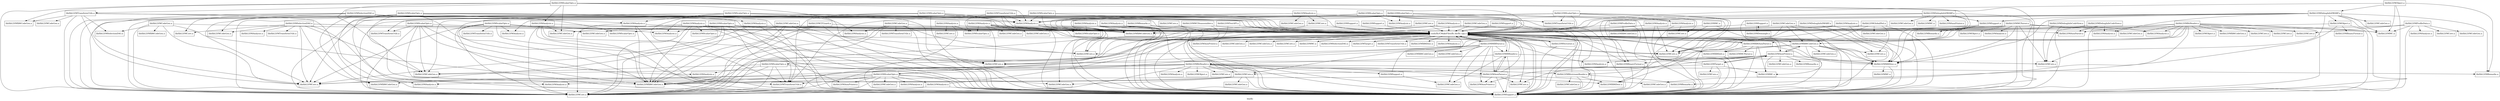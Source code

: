 digraph "bin/llc" {
	label="bin/llc";

	Node0x55c2d0c65000 [shape=record,shape=record,label="{tools/llc/CMakeFiles/llc.dir/llc.cpp.o}"];
	Node0x55c2d0c65000 -> Node0x55c2d0c63668;
	Node0x55c2d0c65000 -> Node0x55c2d0c611d8;
	Node0x55c2d0c65000 -> Node0x55c2d0c4fbf8;
	Node0x55c2d0c65000 -> Node0x55c2d0c62148;
	Node0x55c2d0c65000 -> Node0x55c2d0c585b0;
	Node0x55c2d0c65000 -> Node0x55c2d0c75dc0;
	Node0x55c2d0c65000 -> Node0x55c2d0c6a0d8;
	Node0x55c2d0c65000 -> Node0x55c2d0c57918;
	Node0x55c2d0c65000 -> Node0x55c2d0c6e6b8;
	Node0x55c2d0c65000 -> Node0x55c2d0c627c8;
	Node0x55c2d0c65000 -> Node0x55c2d0c46130;
	Node0x55c2d0c65000 -> Node0x55c2d0c72af8;
	Node0x55c2d0c65000 -> Node0x55c2d0c4c6c0;
	Node0x55c2d0c65000 -> Node0x55c2d0c4e2c8;
	Node0x55c2d0c65000 -> Node0x55c2d0c50bd0;
	Node0x55c2d0c65000 -> Node0x55c2d0c52500;
	Node0x55c2d0c65000 -> Node0x55c2d0c4fa58;
	Node0x55c2d0c65000 -> Node0x55c2d0c489d0;
	Node0x55c2d0c65000 -> Node0x55c2d0c650d0;
	Node0x55c2d0c63668 [shape=record,shape=record,label="{lib/libLLVMX86AsmParser.a}"];
	Node0x55c2d0c63668 -> Node0x55c2d0c65000;
	Node0x55c2d0c63668 -> Node0x55c2d0c78ee8;
	Node0x55c2d0c63668 -> Node0x55c2d0c62148;
	Node0x55c2d0c63668 -> Node0x55c2d0c61720;
	Node0x55c2d0c63668 -> Node0x55c2d0c52500;
	Node0x55c2d0c63668 -> Node0x55c2d0c49c18;
	Node0x55c2d0c611d8 [shape=record,shape=record,label="{lib/libLLVMX86CodeGen.a}"];
	Node0x55c2d0c611d8 -> Node0x55c2d0c65000;
	Node0x55c2d0c611d8 -> Node0x55c2d0c78ee8;
	Node0x55c2d0c611d8 -> Node0x55c2d0c62148;
	Node0x55c2d0c611d8 -> Node0x55c2d0c49c80;
	Node0x55c2d0c611d8 -> Node0x55c2d0c4bd00;
	Node0x55c2d0c611d8 -> Node0x55c2d0c6d5a8;
	Node0x55c2d0c611d8 -> Node0x55c2d0c45b80;
	Node0x55c2d0c611d8 -> Node0x55c2d0c61720;
	Node0x55c2d0c611d8 -> Node0x55c2d0c52500;
	Node0x55c2d0c4fbf8 [shape=record,shape=record,label="{lib/libLLVMX86Desc.a}"];
	Node0x55c2d0c62148 [shape=record,shape=record,label="{lib/libLLVMX86Info.a}"];
	Node0x55c2d0c62148 -> Node0x55c2d0c65000;
	Node0x55c2d0c62148 -> Node0x55c2d0c52500;
	Node0x55c2d0c585b0 [shape=record,shape=record,label="{lib/libLLVMAnalysis.a}"];
	Node0x55c2d0c75dc0 [shape=record,shape=record,label="{lib/libLLVMAsmPrinter.a}"];
	Node0x55c2d0c6a0d8 [shape=record,shape=record,label="{lib/libLLVMCodeGen.a}"];
	Node0x55c2d0c57918 [shape=record,shape=record,label="{lib/libLLVMCore.a}"];
	Node0x55c2d0c6e6b8 [shape=record,shape=record,label="{lib/libLLVMCodeGen.a}"];
	Node0x55c2d0c627c8 [shape=record,shape=record,label="{lib/libLLVMCore.a}"];
	Node0x55c2d0c46130 [shape=record,shape=record,label="{lib/libLLVMIRReader.a}"];
	Node0x55c2d0c46130 -> Node0x55c2d0c65000;
	Node0x55c2d0c46130 -> Node0x55c2d0c5a630;
	Node0x55c2d0c46130 -> Node0x55c2d0c4bfd8;
	Node0x55c2d0c46130 -> Node0x55c2d0c469b8;
	Node0x55c2d0c46130 -> Node0x55c2d0c52500;
	Node0x55c2d0c46130 -> Node0x55c2d0c4e5a0;
	Node0x55c2d0c72af8 [shape=record,shape=record,label="{lib/libLLVMMC.a}"];
	Node0x55c2d0c4c6c0 [shape=record,shape=record,label="{lib/libLLVMMIRParser.a}"];
	Node0x55c2d0c4c6c0 -> Node0x55c2d0c65000;
	Node0x55c2d0c4c6c0 -> Node0x55c2d0c617f0;
	Node0x55c2d0c4c6c0 -> Node0x55c2d0c54990;
	Node0x55c2d0c4c6c0 -> Node0x55c2d0c5a630;
	Node0x55c2d0c4c6c0 -> Node0x55c2d0c57f30;
	Node0x55c2d0c4c6c0 -> Node0x55c2d0c53678;
	Node0x55c2d0c4c6c0 -> Node0x55c2d0c60748;
	Node0x55c2d0c4c6c0 -> Node0x55c2d0c46130;
	Node0x55c2d0c4c6c0 -> Node0x55c2d0c469b8;
	Node0x55c2d0c4c6c0 -> Node0x55c2d0c52500;
	Node0x55c2d0c4e2c8 [shape=record,shape=record,label="{lib/libLLVMScalarOpts.a}"];
	Node0x55c2d0c4e2c8 -> Node0x55c2d0c65000;
	Node0x55c2d0c4e2c8 -> Node0x55c2d0c684d0;
	Node0x55c2d0c4e2c8 -> Node0x55c2d0c62c40;
	Node0x55c2d0c4e2c8 -> Node0x55c2d0c590a8;
	Node0x55c2d0c4e2c8 -> Node0x55c2d0c57f30;
	Node0x55c2d0c4e2c8 -> Node0x55c2d0c52500;
	Node0x55c2d0c4e2c8 -> Node0x55c2d0c503b0;
	Node0x55c2d0c50bd0 [shape=record,shape=record,label="{lib/libLLVMSelectionDAG.a}"];
	Node0x55c2d0c52500 [shape=record,shape=record,label="{lib/libLLVMSupport.a}"];
	Node0x55c2d0c52500 -> Node0x55c2d0c65000;
	Node0x55c2d0c4fa58 [shape=record,shape=record,label="{lib/libLLVMTarget.a}"];
	Node0x55c2d0c489d0 [shape=record,shape=record,label="{lib/libLLVMTransformUtils.a}"];
	Node0x55c2d0c650d0 [shape=record,shape=record,label="{lib/libLLVMVectorize.a}"];
	Node0x55c2d0c650d0 -> Node0x55c2d0c65000;
	Node0x55c2d0c650d0 -> Node0x55c2d0c52500;
	Node0x55c2d0c78ee8 [shape=record,shape=record,label="{lib/libLLVMX86Desc.a}"];
	Node0x55c2d0c78ee8 -> Node0x55c2d0c65000;
	Node0x55c2d0c78ee8 -> Node0x55c2d0c61788;
	Node0x55c2d0c78ee8 -> Node0x55c2d0c52500;
	Node0x55c2d0c61720 [shape=record,shape=record,label="{lib/libLLVMMC.a}"];
	Node0x55c2d0c49c18 [shape=record,shape=record,label="{lib/libLLVMMCParser.a}"];
	Node0x55c2d0c49c80 [shape=record,shape=record,label="{lib/libLLVMAsmPrinter.a}"];
	Node0x55c2d0c49c80 -> Node0x55c2d0c65000;
	Node0x55c2d0c49c80 -> Node0x55c2d0c611d8;
	Node0x55c2d0c49c80 -> Node0x55c2d0c78ee8;
	Node0x55c2d0c49c80 -> Node0x55c2d0c682c8;
	Node0x55c2d0c49c80 -> Node0x55c2d0c57918;
	Node0x55c2d0c49c80 -> Node0x55c2d0c77b68;
	Node0x55c2d0c49c80 -> Node0x55c2d0c75cf0;
	Node0x55c2d0c49c80 -> Node0x55c2d0c61720;
	Node0x55c2d0c49c80 -> Node0x55c2d0c505b8;
	Node0x55c2d0c49c80 -> Node0x55c2d0c52500;
	Node0x55c2d0c49c80 -> Node0x55c2d0c50758;
	Node0x55c2d0c49c80 -> Node0x55c2d0c6e310;
	Node0x55c2d0c4bd00 [shape=record,shape=record,label="{lib/libLLVMCore.a}"];
	Node0x55c2d0c6d5a8 [shape=record,shape=record,label="{lib/libLLVMCodeGen.a}"];
	Node0x55c2d0c45b80 [shape=record,shape=record,label="{lib/libLLVMCore.a}"];
	Node0x55c2d0c61788 [shape=record,shape=record,label="{lib/libLLVMMC.a}"];
	Node0x55c2d0c61240 [shape=record,shape=record,label="{lib/libLLVMAnalysis.a}"];
	Node0x55c2d0c61240 -> Node0x55c2d0c65000;
	Node0x55c2d0c61240 -> Node0x55c2d0c66fb0;
	Node0x55c2d0c61240 -> Node0x55c2d0c57f30;
	Node0x55c2d0c61240 -> Node0x55c2d0c52500;
	Node0x55c2d0c66fb0 [shape=record,shape=record,label="{lib/libLLVMX86CodeGen.a}"];
	Node0x55c2d0c57f30 [shape=record,shape=record,label="{lib/libLLVMCore.a}"];
	Node0x55c2d0c682c8 [shape=record,shape=record,label="{lib/libLLVMAnalysis.a}"];
	Node0x55c2d0c77b68 [shape=record,shape=record,label="{lib/libLLVMCodeGen.a}"];
	Node0x55c2d0c75cf0 [shape=record,shape=record,label="{lib/libLLVMCore.a}"];
	Node0x55c2d0c505b8 [shape=record,shape=record,label="{lib/libLLVMRemarks.a}"];
	Node0x55c2d0c50758 [shape=record,shape=record,label="{lib/libLLVMTarget.a}"];
	Node0x55c2d0c50758 -> Node0x55c2d0c65000;
	Node0x55c2d0c50758 -> Node0x55c2d0c684d0;
	Node0x55c2d0c50758 -> Node0x55c2d0c49c80;
	Node0x55c2d0c50758 -> Node0x55c2d0c4dd80;
	Node0x55c2d0c50758 -> Node0x55c2d0c61720;
	Node0x55c2d0c50758 -> Node0x55c2d0c52500;
	Node0x55c2d0c6e310 [shape=record,shape=record,label="{lib/libLLVMBinaryFormat.a}"];
	Node0x55c2d0c6e310 -> Node0x55c2d0c65000;
	Node0x55c2d0c6e310 -> Node0x55c2d0c480e0;
	Node0x55c2d0c6e310 -> Node0x55c2d0c52500;
	Node0x55c2d0c53200 [shape=record,shape=record,label="{lib/libLLVMCodeGen.a}"];
	Node0x55c2d0c53200 -> Node0x55c2d0c65000;
	Node0x55c2d0c53200 -> Node0x55c2d0c684d0;
	Node0x55c2d0c53200 -> Node0x55c2d0c682c8;
	Node0x55c2d0c53200 -> Node0x55c2d0c57f30;
	Node0x55c2d0c53200 -> Node0x55c2d0c76d30;
	Node0x55c2d0c53200 -> Node0x55c2d0c52500;
	Node0x55c2d0c684d0 [shape=record,shape=record,label="{lib/libLLVMX86CodeGen.a}"];
	Node0x55c2d0c76d30 [shape=record,shape=record,label="{lib/libLLVMCore.a}"];
	Node0x55c2d0c55420 [shape=record,shape=record,label="{lib/libLLVMAnalysis.a}"];
	Node0x55c2d0c55420 -> Node0x55c2d0c65000;
	Node0x55c2d0c55420 -> Node0x55c2d0c66fb0;
	Node0x55c2d0c55420 -> Node0x55c2d0c4bd00;
	Node0x55c2d0c55420 -> Node0x55c2d0c52500;
	Node0x55c2d0c51b40 [shape=record,shape=record,label="{lib/libLLVMCodeGen.a}"];
	Node0x55c2d0c51b40 -> Node0x55c2d0c65000;
	Node0x55c2d0c51b40 -> Node0x55c2d0c611d8;
	Node0x55c2d0c51b40 -> Node0x55c2d0c4bd00;
	Node0x55c2d0c51b40 -> Node0x55c2d0c45b80;
	Node0x55c2d0c51b40 -> Node0x55c2d0c52500;
	Node0x55c2d0c53060 [shape=record,shape=record,label="{lib/libLLVMAnalysis.a}"];
	Node0x55c2d0c53060 -> Node0x55c2d0c65000;
	Node0x55c2d0c53060 -> Node0x55c2d0c684d0;
	Node0x55c2d0c53060 -> Node0x55c2d0c57f30;
	Node0x55c2d0c53060 -> Node0x55c2d0c52088;
	Node0x55c2d0c53060 -> Node0x55c2d0c75cf0;
	Node0x55c2d0c53060 -> Node0x55c2d0c52500;
	Node0x55c2d0c52088 [shape=record,shape=record,label="{lib/libLLVMCodeGen.a}"];
	Node0x55c2d0c54378 [shape=record,shape=record,label="{lib/libLLVMCodeGen.a}"];
	Node0x55c2d0c54378 -> Node0x55c2d0c65000;
	Node0x55c2d0c54378 -> Node0x55c2d0c75cf0;
	Node0x55c2d0c54378 -> Node0x55c2d0c52500;
	Node0x55c2d0c630b8 [shape=record,shape=record,label="{lib/libLLVMAnalysis.a}"];
	Node0x55c2d0c630b8 -> Node0x55c2d0c65000;
	Node0x55c2d0c630b8 -> Node0x55c2d0c66fb0;
	Node0x55c2d0c630b8 -> Node0x55c2d0c57f30;
	Node0x55c2d0c630b8 -> Node0x55c2d0c710f8;
	Node0x55c2d0c630b8 -> Node0x55c2d0c76718;
	Node0x55c2d0c630b8 -> Node0x55c2d0c52500;
	Node0x55c2d0c710f8 [shape=record,shape=record,label="{lib/libLLVMCodeGen.a}"];
	Node0x55c2d0c76718 [shape=record,shape=record,label="{lib/libLLVMCore.a}"];
	Node0x55c2d0c76718 -> Node0x55c2d0c65000;
	Node0x55c2d0c76718 -> Node0x55c2d0c52500;
	Node0x55c2d0c68948 [shape=record,shape=record,label="{lib/libLLVMCodeGen.a}"];
	Node0x55c2d0c68948 -> Node0x55c2d0c65000;
	Node0x55c2d0c68948 -> Node0x55c2d0c684d0;
	Node0x55c2d0c68948 -> Node0x55c2d0c665f0;
	Node0x55c2d0c68948 -> Node0x55c2d0c57f30;
	Node0x55c2d0c68948 -> Node0x55c2d0c60748;
	Node0x55c2d0c68948 -> Node0x55c2d0c52500;
	Node0x55c2d0c68948 -> Node0x55c2d0c4bd68;
	Node0x55c2d0c665f0 [shape=record,shape=record,label="{lib/libLLVMAnalysis.a}"];
	Node0x55c2d0c60748 [shape=record,shape=record,label="{lib/libLLVMCore.a}"];
	Node0x55c2d0c4bd68 [shape=record,shape=record,label="{lib/libLLVMTransformUtils.a}"];
	Node0x55c2d0c5a630 [shape=record,shape=record,label="{lib/libLLVMCodeGen.a}"];
	Node0x55c2d0c4bfd8 [shape=record,shape=record,label="{lib/libLLVMCore.a}"];
	Node0x55c2d0c469b8 [shape=record,shape=record,label="{lib/libLLVMAsmParser.a}"];
	Node0x55c2d0c469b8 -> Node0x55c2d0c65000;
	Node0x55c2d0c469b8 -> Node0x55c2d0c621b0;
	Node0x55c2d0c469b8 -> Node0x55c2d0c54990;
	Node0x55c2d0c469b8 -> Node0x55c2d0c59b38;
	Node0x55c2d0c469b8 -> Node0x55c2d0c57918;
	Node0x55c2d0c469b8 -> Node0x55c2d0c46130;
	Node0x55c2d0c469b8 -> Node0x55c2d0c52500;
	Node0x55c2d0c4e5a0 [shape=record,shape=record,label="{lib/libLLVMBitReader.a}"];
	Node0x55c2d0c4e5a0 -> Node0x55c2d0c65000;
	Node0x55c2d0c4e5a0 -> Node0x55c2d0c621b0;
	Node0x55c2d0c4e5a0 -> Node0x55c2d0c50070;
	Node0x55c2d0c4e5a0 -> Node0x55c2d0c65958;
	Node0x55c2d0c4e5a0 -> Node0x55c2d0c590a8;
	Node0x55c2d0c4e5a0 -> Node0x55c2d0c57f30;
	Node0x55c2d0c4e5a0 -> Node0x55c2d0c469b8;
	Node0x55c2d0c4e5a0 -> Node0x55c2d0c480e0;
	Node0x55c2d0c4e5a0 -> Node0x55c2d0c4f308;
	Node0x55c2d0c4e5a0 -> Node0x55c2d0c55148;
	Node0x55c2d0c4e5a0 -> Node0x55c2d0c52500;
	Node0x55c2d0c4e5a0 -> Node0x55c2d0c73cd8;
	Node0x55c2d0c4e5a0 -> Node0x55c2d0c4ef60;
	Node0x55c2d0c4e5a0 -> Node0x55c2d0c4f8b8;
	Node0x55c2d0c4e5a0 -> Node0x55c2d0c53cf8;
	Node0x55c2d0c621b0 [shape=record,shape=record,label="{lib/libLLVMX86CodeGen.a}"];
	Node0x55c2d0c54990 [shape=record,shape=record,label="{lib/libLLVMAsmPrinter.a}"];
	Node0x55c2d0c59b38 [shape=record,shape=record,label="{lib/libLLVMCodeGen.a}"];
	Node0x55c2d0c480e0 [shape=record,shape=record,label="{lib/libLLVMCore.a}"];
	Node0x55c2d0c480e0 -> Node0x55c2d0c65000;
	Node0x55c2d0c480e0 -> Node0x55c2d0c684d0;
	Node0x55c2d0c480e0 -> Node0x55c2d0c62830;
	Node0x55c2d0c480e0 -> Node0x55c2d0c54240;
	Node0x55c2d0c480e0 -> Node0x55c2d0c546b8;
	Node0x55c2d0c480e0 -> Node0x55c2d0c52500;
	Node0x55c2d0c62830 [shape=record,shape=record,label="{lib/libLLVMAnalysis.a}"];
	Node0x55c2d0c54240 [shape=record,shape=record,label="{lib/libLLVMCodeGen.a}"];
	Node0x55c2d0c546b8 [shape=record,shape=record,label="{lib/libLLVMCodeGen.a}"];
	Node0x55c2d0c75468 [shape=record,shape=record,label="{lib/libLLVMMC.a}"];
	Node0x55c2d0c75468 -> Node0x55c2d0c65000;
	Node0x55c2d0c75468 -> Node0x55c2d0c50070;
	Node0x55c2d0c75468 -> Node0x55c2d0c52500;
	Node0x55c2d0c50070 [shape=record,shape=record,label="{lib/libLLVMX86Desc.a}"];
	Node0x55c2d0c617f0 [shape=record,shape=record,label="{lib/libLLVMX86CodeGen.a}"];
	Node0x55c2d0c53678 [shape=record,shape=record,label="{lib/libLLVMCodeGen.a}"];
	Node0x55c2d0c51ce0 [shape=record,shape=record,label="{lib/libLLVMRemarks.a}"];
	Node0x55c2d0c51ce0 -> Node0x55c2d0c65000;
	Node0x55c2d0c51ce0 -> Node0x55c2d0c52500;
	Node0x55c2d0c62c40 [shape=record,shape=record,label="{lib/libLLVMAnalysis.a}"];
	Node0x55c2d0c590a8 [shape=record,shape=record,label="{lib/libLLVMCodeGen.a}"];
	Node0x55c2d0c503b0 [shape=record,shape=record,label="{lib/libLLVMTransformUtils.a}"];
	Node0x55c2d0c499a8 [shape=record,shape=record,label="{lib/libLLVMAnalysis.a}"];
	Node0x55c2d0c499a8 -> Node0x55c2d0c65000;
	Node0x55c2d0c499a8 -> Node0x55c2d0c6e518;
	Node0x55c2d0c499a8 -> Node0x55c2d0c52500;
	Node0x55c2d0c6e518 [shape=record,shape=record,label="{lib/libLLVMCore.a}"];
	Node0x55c2d0c48f18 [shape=record,shape=record,label="{lib/libLLVMScalarOpts.a}"];
	Node0x55c2d0c48f18 -> Node0x55c2d0c65000;
	Node0x55c2d0c48f18 -> Node0x55c2d0c66fb0;
	Node0x55c2d0c48f18 -> Node0x55c2d0c61240;
	Node0x55c2d0c48f18 -> Node0x55c2d0c590a8;
	Node0x55c2d0c48f18 -> Node0x55c2d0c57f30;
	Node0x55c2d0c48f18 -> Node0x55c2d0c52500;
	Node0x55c2d0c48f18 -> Node0x55c2d0c503b0;
	Node0x55c2d0c60950 [shape=record,shape=record,label="{lib/libLLVMAnalysis.a}"];
	Node0x55c2d0c60950 -> Node0x55c2d0c65000;
	Node0x55c2d0c60950 -> Node0x55c2d0c684d0;
	Node0x55c2d0c60950 -> Node0x55c2d0c57f30;
	Node0x55c2d0c60950 -> Node0x55c2d0c52500;
	Node0x55c2d0c62280 [shape=record,shape=record,label="{lib/libLLVMScalarOpts.a}"];
	Node0x55c2d0c62280 -> Node0x55c2d0c65000;
	Node0x55c2d0c62280 -> Node0x55c2d0c684d0;
	Node0x55c2d0c62280 -> Node0x55c2d0c665f0;
	Node0x55c2d0c62280 -> Node0x55c2d0c54240;
	Node0x55c2d0c62280 -> Node0x55c2d0c57f30;
	Node0x55c2d0c62280 -> Node0x55c2d0c60950;
	Node0x55c2d0c62280 -> Node0x55c2d0c52500;
	Node0x55c2d0c62280 -> Node0x55c2d0c503b0;
	Node0x55c2d0c54448 [shape=record,shape=record,label="{lib/libLLVMAnalysis.a}"];
	Node0x55c2d0c54448 -> Node0x55c2d0c65000;
	Node0x55c2d0c54448 -> Node0x55c2d0c727b8;
	Node0x55c2d0c54448 -> Node0x55c2d0c6be80;
	Node0x55c2d0c54448 -> Node0x55c2d0c52500;
	Node0x55c2d0c727b8 [shape=record,shape=record,label="{lib/libLLVMCore.a}"];
	Node0x55c2d0c6be80 [shape=record,shape=record,label="{lib/libLLVMScalarOpts.a}"];
	Node0x55c2d0c534d8 [shape=record,shape=record,label="{lib/libLLVMScalarOpts.a}"];
	Node0x55c2d0c534d8 -> Node0x55c2d0c65000;
	Node0x55c2d0c534d8 -> Node0x55c2d0c70c18;
	Node0x55c2d0c534d8 -> Node0x55c2d0c78ee8;
	Node0x55c2d0c534d8 -> Node0x55c2d0c61240;
	Node0x55c2d0c534d8 -> Node0x55c2d0c590a8;
	Node0x55c2d0c534d8 -> Node0x55c2d0c57f30;
	Node0x55c2d0c534d8 -> Node0x55c2d0c52088;
	Node0x55c2d0c534d8 -> Node0x55c2d0c53060;
	Node0x55c2d0c534d8 -> Node0x55c2d0c75cf0;
	Node0x55c2d0c534d8 -> Node0x55c2d0c52500;
	Node0x55c2d0c534d8 -> Node0x55c2d0c4dde8;
	Node0x55c2d0c70c18 [shape=record,shape=record,label="{lib/libLLVMX86CodeGen.a}"];
	Node0x55c2d0c4dde8 [shape=record,shape=record,label="{lib/libLLVMTransformUtils.a}"];
	Node0x55c2d0c4dde8 -> Node0x55c2d0c65000;
	Node0x55c2d0c4dde8 -> Node0x55c2d0c70c18;
	Node0x55c2d0c4dde8 -> Node0x55c2d0c61240;
	Node0x55c2d0c4dde8 -> Node0x55c2d0c57f30;
	Node0x55c2d0c4dde8 -> Node0x55c2d0c6f898;
	Node0x55c2d0c4dde8 -> Node0x55c2d0c76d30;
	Node0x55c2d0c4dde8 -> Node0x55c2d0c5f770;
	Node0x55c2d0c4dde8 -> Node0x55c2d0c52500;
	Node0x55c2d0c700b8 [shape=record,shape=record,label="{lib/libLLVMAnalysis.a}"];
	Node0x55c2d0c700b8 -> Node0x55c2d0c65000;
	Node0x55c2d0c700b8 -> Node0x55c2d0c66fb0;
	Node0x55c2d0c700b8 -> Node0x55c2d0c4bd00;
	Node0x55c2d0c700b8 -> Node0x55c2d0c529e0;
	Node0x55c2d0c700b8 -> Node0x55c2d0c72d00;
	Node0x55c2d0c700b8 -> Node0x55c2d0c75cf0;
	Node0x55c2d0c700b8 -> Node0x55c2d0c6be80;
	Node0x55c2d0c700b8 -> Node0x55c2d0c75948;
	Node0x55c2d0c700b8 -> Node0x55c2d0c52500;
	Node0x55c2d0c529e0 [shape=record,shape=record,label="{lib/libLLVMCodeGen.a}"];
	Node0x55c2d0c72d00 [shape=record,shape=record,label="{lib/libLLVMCodeGen.a}"];
	Node0x55c2d0c75948 [shape=record,shape=record,label="{lib/libLLVMScalarOpts.a}"];
	Node0x55c2d0c70328 [shape=record,shape=record,label="{lib/libLLVMScalarOpts.a}"];
	Node0x55c2d0c70328 -> Node0x55c2d0c65000;
	Node0x55c2d0c70328 -> Node0x55c2d0c66fb0;
	Node0x55c2d0c70328 -> Node0x55c2d0c61240;
	Node0x55c2d0c70328 -> Node0x55c2d0c4bd00;
	Node0x55c2d0c70328 -> Node0x55c2d0c55de0;
	Node0x55c2d0c70328 -> Node0x55c2d0c60748;
	Node0x55c2d0c70328 -> Node0x55c2d0c52500;
	Node0x55c2d0c70328 -> Node0x55c2d0c503b0;
	Node0x55c2d0c55de0 [shape=record,shape=record,label="{lib/libLLVMAnalysis.a}"];
	Node0x55c2d0c71570 [shape=record,shape=record,label="{lib/libLLVMAnalysis.a}"];
	Node0x55c2d0c71570 -> Node0x55c2d0c65000;
	Node0x55c2d0c71570 -> Node0x55c2d0c684d0;
	Node0x55c2d0c71570 -> Node0x55c2d0c78ee8;
	Node0x55c2d0c71570 -> Node0x55c2d0c75670;
	Node0x55c2d0c71570 -> Node0x55c2d0c57f30;
	Node0x55c2d0c71570 -> Node0x55c2d0c52088;
	Node0x55c2d0c71570 -> Node0x55c2d0c75cf0;
	Node0x55c2d0c71570 -> Node0x55c2d0c4d358;
	Node0x55c2d0c71570 -> Node0x55c2d0c71438;
	Node0x55c2d0c71570 -> Node0x55c2d0c52500;
	Node0x55c2d0c75670 [shape=record,shape=record,label="{lib/libLLVMAsmPrinter.a}"];
	Node0x55c2d0c4d358 [shape=record,shape=record,label="{lib/libLLVMScalarOpts.a}"];
	Node0x55c2d0c71438 [shape=record,shape=record,label="{lib/libLLVMScalarOpts.a}"];
	Node0x55c2d0c725b0 [shape=record,shape=record,label="{lib/libLLVMScalarOpts.a}"];
	Node0x55c2d0c725b0 -> Node0x55c2d0c65000;
	Node0x55c2d0c725b0 -> Node0x55c2d0c684d0;
	Node0x55c2d0c725b0 -> Node0x55c2d0c63c80;
	Node0x55c2d0c725b0 -> Node0x55c2d0c57f30;
	Node0x55c2d0c725b0 -> Node0x55c2d0c6d268;
	Node0x55c2d0c725b0 -> Node0x55c2d0c4fac0;
	Node0x55c2d0c725b0 -> Node0x55c2d0c76d30;
	Node0x55c2d0c725b0 -> Node0x55c2d0c52500;
	Node0x55c2d0c725b0 -> Node0x55c2d0c51938;
	Node0x55c2d0c63c80 [shape=record,shape=record,label="{lib/libLLVMAnalysis.a}"];
	Node0x55c2d0c6d268 [shape=record,shape=record,label="{lib/libLLVMCodeGen.a}"];
	Node0x55c2d0c4fac0 [shape=record,shape=record,label="{lib/libLLVMAnalysis.a}"];
	Node0x55c2d0c51938 [shape=record,shape=record,label="{lib/libLLVMTransformUtils.a}"];
	Node0x55c2d0c6da88 [shape=record,shape=record,label="{lib/libLLVMAnalysis.a}"];
	Node0x55c2d0c6da88 -> Node0x55c2d0c65000;
	Node0x55c2d0c6da88 -> Node0x55c2d0c60748;
	Node0x55c2d0c6da88 -> Node0x55c2d0c52500;
	Node0x55c2d0c66f48 [shape=record,shape=record,label="{lib/libLLVMScalarOpts.a}"];
	Node0x55c2d0c66f48 -> Node0x55c2d0c65000;
	Node0x55c2d0c66f48 -> Node0x55c2d0c684d0;
	Node0x55c2d0c66f48 -> Node0x55c2d0c63c80;
	Node0x55c2d0c66f48 -> Node0x55c2d0c57f30;
	Node0x55c2d0c66f48 -> Node0x55c2d0c6d268;
	Node0x55c2d0c66f48 -> Node0x55c2d0c60748;
	Node0x55c2d0c66f48 -> Node0x55c2d0c52500;
	Node0x55c2d0c66f48 -> Node0x55c2d0c503b0;
	Node0x55c2d0c675c8 [shape=record,shape=record,label="{lib/libLLVMAnalysis.a}"];
	Node0x55c2d0c675c8 -> Node0x55c2d0c65000;
	Node0x55c2d0c675c8 -> Node0x55c2d0c57f30;
	Node0x55c2d0c675c8 -> Node0x55c2d0c64c58;
	Node0x55c2d0c675c8 -> Node0x55c2d0c52500;
	Node0x55c2d0c64c58 [shape=record,shape=record,label="{lib/libLLVMCore.a}"];
	Node0x55c2d0c6a278 [shape=record,shape=record,label="{lib/libLLVMScalarOpts.a}"];
	Node0x55c2d0c6a278 -> Node0x55c2d0c65000;
	Node0x55c2d0c6a278 -> Node0x55c2d0c66fb0;
	Node0x55c2d0c6a278 -> Node0x55c2d0c63c80;
	Node0x55c2d0c6a278 -> Node0x55c2d0c4bd00;
	Node0x55c2d0c6a278 -> Node0x55c2d0c4fac0;
	Node0x55c2d0c6a278 -> Node0x55c2d0c6e518;
	Node0x55c2d0c6a278 -> Node0x55c2d0c499a8;
	Node0x55c2d0c6a278 -> Node0x55c2d0c52500;
	Node0x55c2d0c6a278 -> Node0x55c2d0c4fb90;
	Node0x55c2d0c4fb90 [shape=record,shape=record,label="{lib/libLLVMTransformUtils.a}"];
	Node0x55c2d0c68e90 [shape=record,shape=record,label="{lib/libLLVMAnalysis.a}"];
	Node0x55c2d0c68e90 -> Node0x55c2d0c65000;
	Node0x55c2d0c68e90 -> Node0x55c2d0c66fb0;
	Node0x55c2d0c68e90 -> Node0x55c2d0c57f30;
	Node0x55c2d0c68e90 -> Node0x55c2d0c47d38;
	Node0x55c2d0c68e90 -> Node0x55c2d0c52500;
	Node0x55c2d0c47d38 [shape=record,shape=record,label="{lib/libLLVMAsmParser.a}"];
	Node0x55c2d0c62f80 [shape=record,shape=record,label="{lib/libLLVMScalarOpts.a}"];
	Node0x55c2d0c62f80 -> Node0x55c2d0c65000;
	Node0x55c2d0c62f80 -> Node0x55c2d0c66fb0;
	Node0x55c2d0c62f80 -> Node0x55c2d0c61240;
	Node0x55c2d0c62f80 -> Node0x55c2d0c57f30;
	Node0x55c2d0c62f80 -> Node0x55c2d0c55de0;
	Node0x55c2d0c62f80 -> Node0x55c2d0c76d30;
	Node0x55c2d0c62f80 -> Node0x55c2d0c499a8;
	Node0x55c2d0c62f80 -> Node0x55c2d0c52500;
	Node0x55c2d0c62f80 -> Node0x55c2d0c4fb90;
	Node0x55c2d0c691d0 [shape=record,shape=record,label="{lib/libLLVMCore.a}"];
	Node0x55c2d0c691d0 -> Node0x55c2d0c65000;
	Node0x55c2d0c691d0 -> Node0x55c2d0c52500;
	Node0x55c2d0c6a210 [shape=record,shape=record,label="{lib/libLLVMScalarOpts.a}"];
	Node0x55c2d0c6a210 -> Node0x55c2d0c65000;
	Node0x55c2d0c6a210 -> Node0x55c2d0c684d0;
	Node0x55c2d0c6a210 -> Node0x55c2d0c62830;
	Node0x55c2d0c6a210 -> Node0x55c2d0c57f30;
	Node0x55c2d0c6a210 -> Node0x55c2d0c538e8;
	Node0x55c2d0c6a210 -> Node0x55c2d0c76d30;
	Node0x55c2d0c6a210 -> Node0x55c2d0c60950;
	Node0x55c2d0c6a210 -> Node0x55c2d0c547f0;
	Node0x55c2d0c6a210 -> Node0x55c2d0c52500;
	Node0x55c2d0c6a210 -> Node0x55c2d0c503b0;
	Node0x55c2d0c538e8 [shape=record,shape=record,label="{lib/libLLVMAnalysis.a}"];
	Node0x55c2d0c547f0 [shape=record,shape=record,label="{lib/libLLVMAnalysis.a}"];
	Node0x55c2d0c547f0 -> Node0x55c2d0c65000;
	Node0x55c2d0c547f0 -> Node0x55c2d0c76d30;
	Node0x55c2d0c547f0 -> Node0x55c2d0c52500;
	Node0x55c2d0c55148 [shape=record,shape=record,label="{lib/libLLVMScalarOpts.a}"];
	Node0x55c2d0c55148 -> Node0x55c2d0c65000;
	Node0x55c2d0c55148 -> Node0x55c2d0c684d0;
	Node0x55c2d0c55148 -> Node0x55c2d0c60f00;
	Node0x55c2d0c55148 -> Node0x55c2d0c75670;
	Node0x55c2d0c55148 -> Node0x55c2d0c54240;
	Node0x55c2d0c55148 -> Node0x55c2d0c57f30;
	Node0x55c2d0c55148 -> Node0x55c2d0c6fa38;
	Node0x55c2d0c55148 -> Node0x55c2d0c538e8;
	Node0x55c2d0c55148 -> Node0x55c2d0c76d30;
	Node0x55c2d0c55148 -> Node0x55c2d0c54038;
	Node0x55c2d0c55148 -> Node0x55c2d0c52500;
	Node0x55c2d0c55148 -> Node0x55c2d0c503b0;
	Node0x55c2d0c60f00 [shape=record,shape=record,label="{lib/libLLVMAnalysis.a}"];
	Node0x55c2d0c6fa38 [shape=record,shape=record,label="{lib/libLLVMCodeGen.a}"];
	Node0x55c2d0c54038 [shape=record,shape=record,label="{lib/libLLVMAnalysis.a}"];
	Node0x55c2d0c54038 -> Node0x55c2d0c65000;
	Node0x55c2d0c54038 -> Node0x55c2d0c57f30;
	Node0x55c2d0c54038 -> Node0x55c2d0c52500;
	Node0x55c2d0c52f28 [shape=record,shape=record,label="{lib/libLLVMScalarOpts.a}"];
	Node0x55c2d0c52f28 -> Node0x55c2d0c65000;
	Node0x55c2d0c52f28 -> Node0x55c2d0c684d0;
	Node0x55c2d0c52f28 -> Node0x55c2d0c62c40;
	Node0x55c2d0c52f28 -> Node0x55c2d0c590a8;
	Node0x55c2d0c52f28 -> Node0x55c2d0c57f30;
	Node0x55c2d0c52f28 -> Node0x55c2d0c52500;
	Node0x55c2d0c52f28 -> Node0x55c2d0c4e0c0;
	Node0x55c2d0c4e0c0 [shape=record,shape=record,label="{lib/libLLVMTransformUtils.a}"];
	Node0x55c2d0c64d28 [shape=record,shape=record,label="{lib/libLLVMAnalysis.a}"];
	Node0x55c2d0c64d28 -> Node0x55c2d0c65000;
	Node0x55c2d0c64d28 -> Node0x55c2d0c66fb0;
	Node0x55c2d0c64d28 -> Node0x55c2d0c4bd00;
	Node0x55c2d0c64d28 -> Node0x55c2d0c75cf0;
	Node0x55c2d0c64d28 -> Node0x55c2d0c75948;
	Node0x55c2d0c64d28 -> Node0x55c2d0c52500;
	Node0x55c2d0c4df20 [shape=record,shape=record,label="{lib/libLLVMScalarOpts.a}"];
	Node0x55c2d0c4df20 -> Node0x55c2d0c65000;
	Node0x55c2d0c4df20 -> Node0x55c2d0c66fb0;
	Node0x55c2d0c4df20 -> Node0x55c2d0c61240;
	Node0x55c2d0c4df20 -> Node0x55c2d0c57f30;
	Node0x55c2d0c4df20 -> Node0x55c2d0c52500;
	Node0x55c2d0c4df20 -> Node0x55c2d0c4e0c0;
	Node0x55c2d0c4e468 [shape=record,shape=record,label="{lib/libLLVMSelectionDAG.a}"];
	Node0x55c2d0c4e468 -> Node0x55c2d0c65000;
	Node0x55c2d0c4e468 -> Node0x55c2d0c621b0;
	Node0x55c2d0c4e468 -> Node0x55c2d0c61240;
	Node0x55c2d0c4e468 -> Node0x55c2d0c4d768;
	Node0x55c2d0c4e468 -> Node0x55c2d0c67018;
	Node0x55c2d0c4e468 -> Node0x55c2d0c76d30;
	Node0x55c2d0c4e468 -> Node0x55c2d0c4d358;
	Node0x55c2d0c4e468 -> Node0x55c2d0c52500;
	Node0x55c2d0c4d768 [shape=record,shape=record,label="{lib/libLLVMCore.a}"];
	Node0x55c2d0c67018 [shape=record,shape=record,label="{lib/libLLVMCodeGen.a}"];
	Node0x55c2d0c607b0 [shape=record,shape=record,label="{lib/libLLVMCodeGen.a}"];
	Node0x55c2d0c607b0 -> Node0x55c2d0c65000;
	Node0x55c2d0c607b0 -> Node0x55c2d0c672f0;
	Node0x55c2d0c607b0 -> Node0x55c2d0c57f30;
	Node0x55c2d0c607b0 -> Node0x55c2d0c76d30;
	Node0x55c2d0c607b0 -> Node0x55c2d0c5f770;
	Node0x55c2d0c607b0 -> Node0x55c2d0c52500;
	Node0x55c2d0c672f0 [shape=record,shape=record,label="{lib/libLLVMX86CodeGen.a}"];
	Node0x55c2d0c5f770 [shape=record,shape=record,label="{lib/libLLVMSelectionDAG.a}"];
	Node0x55c2d0c612a8 [shape=record,shape=record,label="{lib/libLLVMSelectionDAG.a}"];
	Node0x55c2d0c612a8 -> Node0x55c2d0c65000;
	Node0x55c2d0c612a8 -> Node0x55c2d0c621b0;
	Node0x55c2d0c612a8 -> Node0x55c2d0c78ee8;
	Node0x55c2d0c612a8 -> Node0x55c2d0c473e0;
	Node0x55c2d0c612a8 -> Node0x55c2d0c590a8;
	Node0x55c2d0c612a8 -> Node0x55c2d0c4d768;
	Node0x55c2d0c612a8 -> Node0x55c2d0c67018;
	Node0x55c2d0c612a8 -> Node0x55c2d0c76d30;
	Node0x55c2d0c612a8 -> Node0x55c2d0c52500;
	Node0x55c2d0c612a8 -> Node0x55c2d0c4db78;
	Node0x55c2d0c473e0 [shape=record,shape=record,label="{lib/libLLVMAnalysis.a}"];
	Node0x55c2d0c4db78 [shape=record,shape=record,label="{lib/libLLVMTransformUtils.a}"];
	Node0x55c2d0c4dd80 [shape=record,shape=record,label="{lib/libLLVMCore.a}"];
	Node0x55c2d0c6f898 [shape=record,shape=record,label="{lib/libLLVMCodeGen.a}"];
	Node0x55c2d0c4c380 [shape=record,shape=record,label="{lib/libLLVMCore.a}"];
	Node0x55c2d0c4c380 -> Node0x55c2d0c65000;
	Node0x55c2d0c4c380 -> Node0x55c2d0c684d0;
	Node0x55c2d0c4c380 -> Node0x55c2d0c52500;
	Node0x55c2d0c4cd40 [shape=record,shape=record,label="{lib/libLLVMTransformUtils.a}"];
	Node0x55c2d0c4cd40 -> Node0x55c2d0c65000;
	Node0x55c2d0c4cd40 -> Node0x55c2d0c66fb0;
	Node0x55c2d0c4cd40 -> Node0x55c2d0c61240;
	Node0x55c2d0c4cd40 -> Node0x55c2d0c57f30;
	Node0x55c2d0c4cd40 -> Node0x55c2d0c6be80;
	Node0x55c2d0c4cd40 -> Node0x55c2d0c52500;
	Node0x55c2d0c4fc60 [shape=record,shape=record,label="{lib/libLLVMMCDisassembler.a}"];
	Node0x55c2d0c4fc60 -> Node0x55c2d0c65000;
	Node0x55c2d0c4fc60 -> Node0x55c2d0c52500;
	Node0x55c2d0c50620 [shape=record,shape=record,label="{lib/libLLVMDebugInfoDWARF.a}"];
	Node0x55c2d0c50620 -> Node0x55c2d0c65000;
	Node0x55c2d0c50620 -> Node0x55c2d0c78ee8;
	Node0x55c2d0c50620 -> Node0x55c2d0c53fd0;
	Node0x55c2d0c50620 -> Node0x55c2d0c70530;
	Node0x55c2d0c50620 -> Node0x55c2d0c63258;
	Node0x55c2d0c50620 -> Node0x55c2d0c52500;
	Node0x55c2d0c50620 -> Node0x55c2d0c4bb60;
	Node0x55c2d0c50620 -> Node0x55c2d0c6e310;
	Node0x55c2d0c53fd0 [shape=record,shape=record,label="{lib/libLLVMAsmPrinter.a}"];
	Node0x55c2d0c70530 [shape=record,shape=record,label="{lib/libLLVMCodeGen.a}"];
	Node0x55c2d0c63258 [shape=record,shape=record,label="{lib/libLLVMMC.a}"];
	Node0x55c2d0c4bb60 [shape=record,shape=record,label="{lib/libLLVMSupport.a}"];
	Node0x55c2d0c4bb60 -> Node0x55c2d0c65000;
	Node0x55c2d0c4bb60 -> Node0x55c2d0c78ee8;
	Node0x55c2d0c4bb60 -> Node0x55c2d0c4e538;
	Node0x55c2d0c4e538 [shape=record,shape=record,label="{lib/libLLVMRemarks.a}"];
	Node0x55c2d0c4c4b8 [shape=record,shape=record,label="{lib/libLLVMDebugInfoDWARF.a}"];
	Node0x55c2d0c4c4b8 -> Node0x55c2d0c65000;
	Node0x55c2d0c4c4b8 -> Node0x55c2d0c78ee8;
	Node0x55c2d0c4c4b8 -> Node0x55c2d0c61858;
	Node0x55c2d0c4c4b8 -> Node0x55c2d0c49c80;
	Node0x55c2d0c4c4b8 -> Node0x55c2d0c4bfd8;
	Node0x55c2d0c4c4b8 -> Node0x55c2d0c65a90;
	Node0x55c2d0c4c4b8 -> Node0x55c2d0c75810;
	Node0x55c2d0c4c4b8 -> Node0x55c2d0c4f308;
	Node0x55c2d0c4c4b8 -> Node0x55c2d0c52500;
	Node0x55c2d0c4c4b8 -> Node0x55c2d0c4bb60;
	Node0x55c2d0c4c4b8 -> Node0x55c2d0c74c48;
	Node0x55c2d0c4c4b8 -> Node0x55c2d0c6e310;
	Node0x55c2d0c61858 [shape=record,shape=record,label="{lib/libLLVMAnalysis.a}"];
	Node0x55c2d0c65a90 [shape=record,shape=record,label="{lib/libLLVMCodeGen.a}"];
	Node0x55c2d0c75810 [shape=record,shape=record,label="{lib/libLLVMMC.a}"];
	Node0x55c2d0c4f308 [shape=record,shape=record,label="{lib/libLLVMRemarks.a}"];
	Node0x55c2d0c74c48 [shape=record,shape=record,label="{lib/libLLVMObject.a}"];
	Node0x55c2d0c74c48 -> Node0x55c2d0c65000;
	Node0x55c2d0c74c48 -> Node0x55c2d0c59b38;
	Node0x55c2d0c74c48 -> Node0x55c2d0c52500;
	Node0x55c2d0c74c48 -> Node0x55c2d0c6e9f8;
	Node0x55c2d0c48350 [shape=record,shape=record,label="{lib/libLLVMSupport.a}"];
	Node0x55c2d0c48350 -> Node0x55c2d0c65000;
	Node0x55c2d0c47b98 [shape=record,shape=record,label="{lib/libLLVMDebugInfoDWARF.a}"];
	Node0x55c2d0c47b98 -> Node0x55c2d0c65000;
	Node0x55c2d0c47b98 -> Node0x55c2d0c78ee8;
	Node0x55c2d0c47b98 -> Node0x55c2d0c52500;
	Node0x55c2d0c50960 [shape=record,shape=record,label="{lib/libLLVMGlobalISel.a}"];
	Node0x55c2d0c50960 -> Node0x55c2d0c65000;
	Node0x55c2d0c50960 -> Node0x55c2d0c611d8;
	Node0x55c2d0c50960 -> Node0x55c2d0c4bd00;
	Node0x55c2d0c50960 -> Node0x55c2d0c53d60;
	Node0x55c2d0c50960 -> Node0x55c2d0c45b80;
	Node0x55c2d0c50960 -> Node0x55c2d0c52500;
	Node0x55c2d0c53d60 [shape=record,shape=record,label="{lib/libLLVMCodeGen.a}"];
	Node0x55c2d0c78590 [shape=record,shape=record,label="{lib/libLLVMCFGuard.a}"];
	Node0x55c2d0c78590 -> Node0x55c2d0c65000;
	Node0x55c2d0c78590 -> Node0x55c2d0c684d0;
	Node0x55c2d0c78590 -> Node0x55c2d0c57f30;
	Node0x55c2d0c78590 -> Node0x55c2d0c52500;
	Node0x55c2d0c78f50 [shape=record,shape=record,label="{lib/libLLVMProfileData.a}"];
	Node0x55c2d0c78f50 -> Node0x55c2d0c65000;
	Node0x55c2d0c78f50 -> Node0x55c2d0c4ee90;
	Node0x55c2d0c78f50 -> Node0x55c2d0c4e128;
	Node0x55c2d0c78f50 -> Node0x55c2d0c68a80;
	Node0x55c2d0c78f50 -> Node0x55c2d0c64c58;
	Node0x55c2d0c78f50 -> Node0x55c2d0c75810;
	Node0x55c2d0c78f50 -> Node0x55c2d0c52500;
	Node0x55c2d0c4ee90 [shape=record,shape=record,label="{lib/libLLVMAnalysis.a}"];
	Node0x55c2d0c4e128 [shape=record,shape=record,label="{lib/libLLVMCore.a}"];
	Node0x55c2d0c68a80 [shape=record,shape=record,label="{lib/libLLVMCodeGen.a}"];
	Node0x55c2d0c76cc8 [shape=record,shape=record,label="{lib/libLLVMSupport.a}"];
	Node0x55c2d0c76cc8 -> Node0x55c2d0c65000;
	Node0x55c2d0c76cc8 -> Node0x55c2d0c719e8;
	Node0x55c2d0c719e8 [shape=record,shape=record,label="{lib/libLLVMDemangle.a}"];
	Node0x55c2d0c719e8 -> Node0x55c2d0c76cc8;
	Node0x55c2d0c76780 [shape=record,shape=record,label="{lib/libLLVMProfileData.a}"];
	Node0x55c2d0c76780 -> Node0x55c2d0c65000;
	Node0x55c2d0c76780 -> Node0x55c2d0c66e10;
	Node0x55c2d0c76780 -> Node0x55c2d0c52500;
	Node0x55c2d0c66e10 [shape=record,shape=record,label="{lib/libLLVMX86CodeGen.a}"];
	Node0x55c2d0c6e9f8 [shape=record,shape=record,label="{lib/libLLVMBinaryFormat.a}"];
	Node0x55c2d0c6af78 [shape=record,shape=record,label="{lib/libLLVMSupport.a}"];
	Node0x55c2d0c6af78 -> Node0x55c2d0c65000;
	Node0x55c2d0c5f088 [shape=record,shape=record,label="{lib/libLLVMObject.a}"];
	Node0x55c2d0c5f088 -> Node0x55c2d0c65000;
	Node0x55c2d0c5f088 -> Node0x55c2d0c75810;
	Node0x55c2d0c5f088 -> Node0x55c2d0c4f308;
	Node0x55c2d0c5f088 -> Node0x55c2d0c52500;
	Node0x55c2d0c5f088 -> Node0x55c2d0c4c4b8;
	Node0x55c2d0c59e10 [shape=record,shape=record,label="{lib/libLLVMMCParser.a}"];
	Node0x55c2d0c59e10 -> Node0x55c2d0c65000;
	Node0x55c2d0c59e10 -> Node0x55c2d0c63668;
	Node0x55c2d0c59e10 -> Node0x55c2d0c611d8;
	Node0x55c2d0c59e10 -> Node0x55c2d0c78ee8;
	Node0x55c2d0c59e10 -> Node0x55c2d0c4c998;
	Node0x55c2d0c59e10 -> Node0x55c2d0c54990;
	Node0x55c2d0c59e10 -> Node0x55c2d0c4bfd8;
	Node0x55c2d0c59e10 -> Node0x55c2d0c73860;
	Node0x55c2d0c59e10 -> Node0x55c2d0c75810;
	Node0x55c2d0c59e10 -> Node0x55c2d0c52500;
	Node0x55c2d0c59e10 -> Node0x55c2d0c5ed48;
	Node0x55c2d0c4c998 [shape=record,shape=record,label="{lib/libLLVMAnalysis.a}"];
	Node0x55c2d0c73860 [shape=record,shape=record,label="{lib/libLLVMCodeGen.a}"];
	Node0x55c2d0c5ed48 [shape=record,shape=record,label="{lib/libLLVMObject.a}"];
	Node0x55c2d0c6cc50 [shape=record,shape=record,label="{lib/libLLVMDebugInfoCodeView.a}"];
	Node0x55c2d0c6cc50 -> Node0x55c2d0c65000;
	Node0x55c2d0c6cc50 -> Node0x55c2d0c5a288;
	Node0x55c2d0c6cc50 -> Node0x55c2d0c4bfd8;
	Node0x55c2d0c6cc50 -> Node0x55c2d0c52500;
	Node0x55c2d0c5a288 [shape=record,shape=record,label="{lib/libLLVMAnalysis.a}"];
	Node0x55c2d0c4bf08 [shape=record,shape=record,label="{lib/libLLVMSupport.a}"];
	Node0x55c2d0c4bf08 -> Node0x55c2d0c65000;
	Node0x55c2d0c4c7f8 [shape=record,shape=record,label="{lib/libLLVMDebugInfoCodeView.a}"];
	Node0x55c2d0c4c7f8 -> Node0x55c2d0c65000;
	Node0x55c2d0c4c7f8 -> Node0x55c2d0c61858;
	Node0x55c2d0c4c7f8 -> Node0x55c2d0c4bfd8;
	Node0x55c2d0c4c7f8 -> Node0x55c2d0c47d38;
	Node0x55c2d0c4c7f8 -> Node0x55c2d0c52500;
	Node0x55c2d0c65958 [shape=record,shape=record,label="{lib/libLLVMAnalysis.a}"];
	Node0x55c2d0c73cd8 [shape=record,shape=record,label="{lib/libLLVMObject.a}"];
	Node0x55c2d0c4ef60 [shape=record,shape=record,label="{lib/libLLVMCore.a}"];
	Node0x55c2d0c4f8b8 [shape=record,shape=record,label="{lib/libLLVMSupport.a}"];
	Node0x55c2d0c4f8b8 -> Node0x55c2d0c65000;
	Node0x55c2d0c4f8b8 -> Node0x55c2d0c5a630;
	Node0x55c2d0c53cf8 [shape=record,shape=record,label="{lib/libLLVMBitstreamReader.a}"];
	Node0x55c2d0c53cf8 -> Node0x55c2d0c65000;
	Node0x55c2d0c53cf8 -> Node0x55c2d0c50070;
	Node0x55c2d0c53cf8 -> Node0x55c2d0c641c8;
	Node0x55c2d0c53cf8 -> Node0x55c2d0c4fcc8;
	Node0x55c2d0c53cf8 -> Node0x55c2d0c52500;
	Node0x55c2d0c5b190 [shape=record,shape=record,label="{lib/libLLVMBitReader.a}"];
	Node0x55c2d0c5b190 -> Node0x55c2d0c65000;
	Node0x55c2d0c5b190 -> Node0x55c2d0c68330;
	Node0x55c2d0c5b190 -> Node0x55c2d0c50070;
	Node0x55c2d0c5b190 -> Node0x55c2d0c5a288;
	Node0x55c2d0c5b190 -> Node0x55c2d0c58208;
	Node0x55c2d0c5b190 -> Node0x55c2d0c73860;
	Node0x55c2d0c5b190 -> Node0x55c2d0c5aa40;
	Node0x55c2d0c5b190 -> Node0x55c2d0c47d38;
	Node0x55c2d0c5b190 -> Node0x55c2d0c480e0;
	Node0x55c2d0c5b190 -> Node0x55c2d0c75810;
	Node0x55c2d0c5b190 -> Node0x55c2d0c4fcc8;
	Node0x55c2d0c5b190 -> Node0x55c2d0c52500;
	Node0x55c2d0c5b190 -> Node0x55c2d0c68ef8;
	Node0x55c2d0c5b190 -> Node0x55c2d0c53cf8;
	Node0x55c2d0c68330 [shape=record,shape=record,label="{lib/libLLVMX86CodeGen.a}"];
	Node0x55c2d0c58208 [shape=record,shape=record,label="{lib/libLLVMCore.a}"];
	Node0x55c2d0c5aa40 [shape=record,shape=record,label="{lib/libLLVMCore.a}"];
	Node0x55c2d0c4fcc8 [shape=record,shape=record,label="{lib/libLLVMRemarks.a}"];
	Node0x55c2d0c68ef8 [shape=record,shape=record,label="{lib/libLLVMObject.a}"];
	Node0x55c2d0c55e48 [shape=record,shape=record,label="{lib/libLLVMTextAPI.a}"];
	Node0x55c2d0c55e48 -> Node0x55c2d0c65000;
	Node0x55c2d0c55e48 -> Node0x55c2d0c52500;
	Node0x55c2d0c641c8 [shape=record,shape=record,label="{lib/libLLVMCodeGen.a}"];
}

